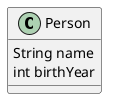 ```uml
@startuml
Class Person {
    String name
    int birthYear
}
@enduml
```,```uml
@startuml
Class Person {
    String name
    Date birthDay

    + void eat()
    + void sleep()
}
@enduml
```